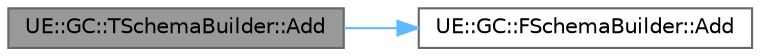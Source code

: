 digraph "UE::GC::TSchemaBuilder::Add"
{
 // INTERACTIVE_SVG=YES
 // LATEX_PDF_SIZE
  bgcolor="transparent";
  edge [fontname=Helvetica,fontsize=10,labelfontname=Helvetica,labelfontsize=10];
  node [fontname=Helvetica,fontsize=10,shape=box,height=0.2,width=0.4];
  rankdir="LR";
  Node1 [id="Node000001",label="UE::GC::TSchemaBuilder::Add",height=0.2,width=0.4,color="gray40", fillcolor="grey60", style="filled", fontcolor="black",tooltip=" "];
  Node1 -> Node2 [id="edge1_Node000001_Node000002",color="steelblue1",style="solid",tooltip=" "];
  Node2 [id="Node000002",label="UE::GC::FSchemaBuilder::Add",height=0.2,width=0.4,color="grey40", fillcolor="white", style="filled",URL="$d9/d6b/classUE_1_1GC_1_1FSchemaBuilder.html#a5ef0acf5c7e2b7b1ce439318c4a89322",tooltip=" "];
}
